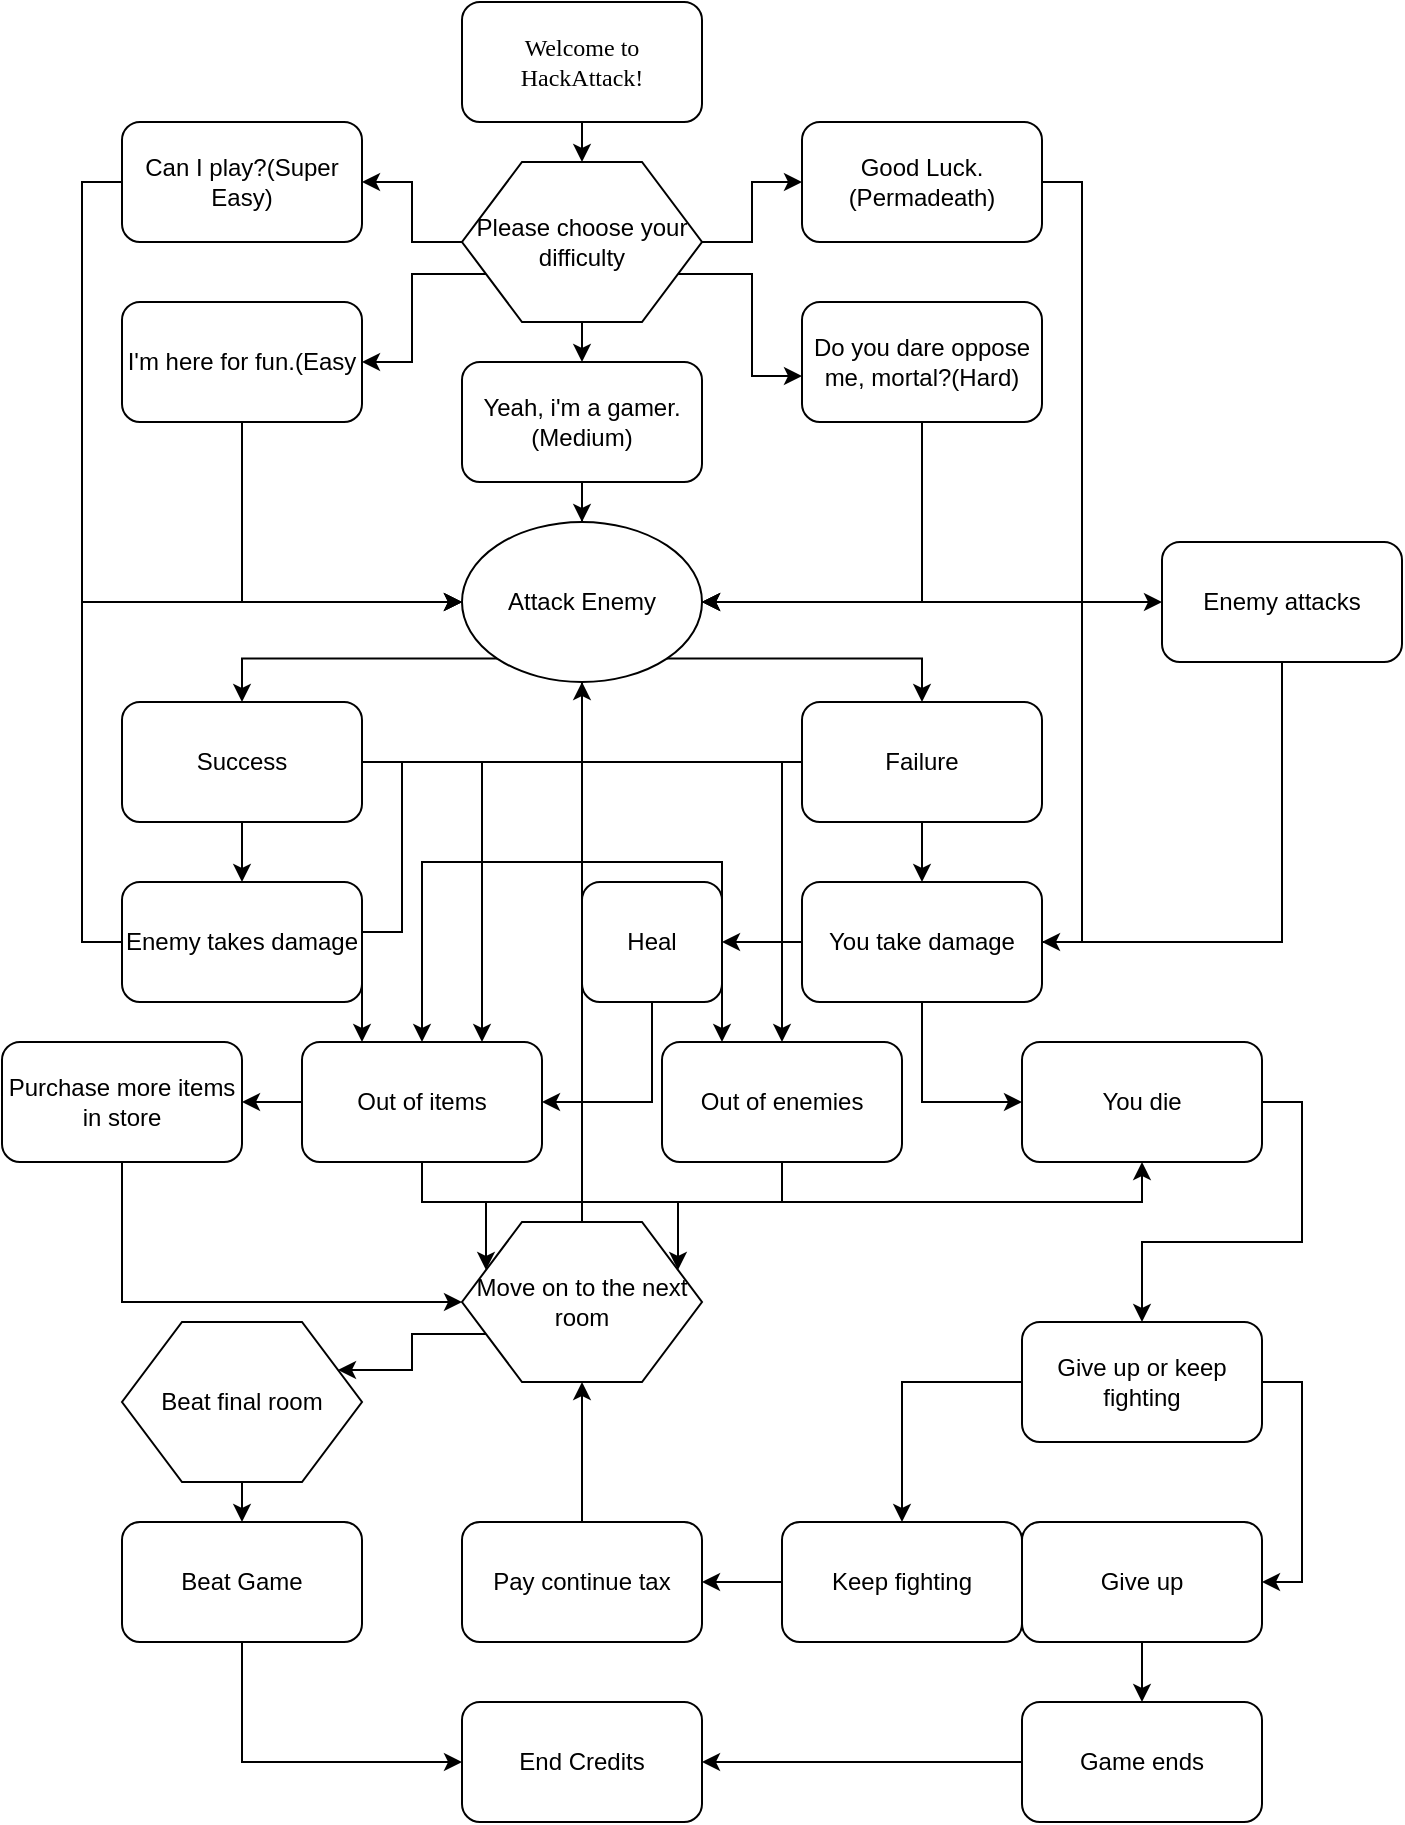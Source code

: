 <mxfile version="12.1.1" type="google" pages="1"><diagram id="biD_gZxstRuQ8mbDVCj4" name="Page-1"><mxGraphModel dx="928" dy="600" grid="1" gridSize="10" guides="1" tooltips="1" connect="1" arrows="1" fold="1" page="1" pageScale="1" pageWidth="850" pageHeight="1100" math="0" shadow="0"><root><mxCell id="0"/><mxCell id="1" parent="0"/><mxCell id="-Q0t3DgP7k81k6efwPK7-4" style="edgeStyle=orthogonalEdgeStyle;rounded=0;orthogonalLoop=1;jettySize=auto;html=1;exitX=0.5;exitY=1;exitDx=0;exitDy=0;entryX=0.5;entryY=0;entryDx=0;entryDy=0;" parent="1" source="-Q0t3DgP7k81k6efwPK7-1" target="-Q0t3DgP7k81k6efwPK7-2" edge="1"><mxGeometry relative="1" as="geometry"/></mxCell><mxCell id="-Q0t3DgP7k81k6efwPK7-1" value="&lt;font face=&quot;Times New Roman&quot;&gt;Welcome to HackAttack!&lt;/font&gt;" style="rounded=1;whiteSpace=wrap;html=1;" parent="1" vertex="1"><mxGeometry x="340" y="60" width="120" height="60" as="geometry"/></mxCell><mxCell id="-Q0t3DgP7k81k6efwPK7-11" style="edgeStyle=orthogonalEdgeStyle;rounded=0;orthogonalLoop=1;jettySize=auto;html=1;exitX=1;exitY=0.5;exitDx=0;exitDy=0;entryX=0;entryY=0.5;entryDx=0;entryDy=0;" parent="1" source="-Q0t3DgP7k81k6efwPK7-2" target="-Q0t3DgP7k81k6efwPK7-7" edge="1"><mxGeometry relative="1" as="geometry"/></mxCell><mxCell id="-Q0t3DgP7k81k6efwPK7-12" style="edgeStyle=orthogonalEdgeStyle;rounded=0;orthogonalLoop=1;jettySize=auto;html=1;exitX=0;exitY=0.5;exitDx=0;exitDy=0;entryX=1;entryY=0.5;entryDx=0;entryDy=0;" parent="1" source="-Q0t3DgP7k81k6efwPK7-2" target="-Q0t3DgP7k81k6efwPK7-5" edge="1"><mxGeometry relative="1" as="geometry"/></mxCell><mxCell id="-Q0t3DgP7k81k6efwPK7-13" style="edgeStyle=orthogonalEdgeStyle;rounded=0;orthogonalLoop=1;jettySize=auto;html=1;exitX=0;exitY=0.75;exitDx=0;exitDy=0;entryX=1;entryY=0.5;entryDx=0;entryDy=0;" parent="1" source="-Q0t3DgP7k81k6efwPK7-2" target="-Q0t3DgP7k81k6efwPK7-8" edge="1"><mxGeometry relative="1" as="geometry"/></mxCell><mxCell id="-Q0t3DgP7k81k6efwPK7-14" style="edgeStyle=orthogonalEdgeStyle;rounded=0;orthogonalLoop=1;jettySize=auto;html=1;exitX=1;exitY=0.75;exitDx=0;exitDy=0;entryX=0;entryY=0.617;entryDx=0;entryDy=0;entryPerimeter=0;" parent="1" source="-Q0t3DgP7k81k6efwPK7-2" target="-Q0t3DgP7k81k6efwPK7-9" edge="1"><mxGeometry relative="1" as="geometry"/></mxCell><mxCell id="-Q0t3DgP7k81k6efwPK7-15" style="edgeStyle=orthogonalEdgeStyle;rounded=0;orthogonalLoop=1;jettySize=auto;html=1;exitX=0.5;exitY=1;exitDx=0;exitDy=0;entryX=0.5;entryY=0;entryDx=0;entryDy=0;" parent="1" source="-Q0t3DgP7k81k6efwPK7-2" target="-Q0t3DgP7k81k6efwPK7-6" edge="1"><mxGeometry relative="1" as="geometry"/></mxCell><mxCell id="-Q0t3DgP7k81k6efwPK7-2" value="Please choose your difficulty" style="shape=hexagon;perimeter=hexagonPerimeter2;whiteSpace=wrap;html=1;" parent="1" vertex="1"><mxGeometry x="340" y="140" width="120" height="80" as="geometry"/></mxCell><mxCell id="-Q0t3DgP7k81k6efwPK7-20" style="edgeStyle=orthogonalEdgeStyle;rounded=0;orthogonalLoop=1;jettySize=auto;html=1;exitX=0;exitY=0.5;exitDx=0;exitDy=0;entryX=0;entryY=0.5;entryDx=0;entryDy=0;" parent="1" source="-Q0t3DgP7k81k6efwPK7-5" target="-Q0t3DgP7k81k6efwPK7-16" edge="1"><mxGeometry relative="1" as="geometry"/></mxCell><mxCell id="-Q0t3DgP7k81k6efwPK7-5" value="Can I play?(Super Easy)" style="rounded=1;whiteSpace=wrap;html=1;" parent="1" vertex="1"><mxGeometry x="170" y="120" width="120" height="60" as="geometry"/></mxCell><mxCell id="-Q0t3DgP7k81k6efwPK7-17" style="edgeStyle=orthogonalEdgeStyle;rounded=0;orthogonalLoop=1;jettySize=auto;html=1;exitX=0.5;exitY=1;exitDx=0;exitDy=0;" parent="1" source="-Q0t3DgP7k81k6efwPK7-6" target="-Q0t3DgP7k81k6efwPK7-16" edge="1"><mxGeometry relative="1" as="geometry"/></mxCell><mxCell id="-Q0t3DgP7k81k6efwPK7-6" value="Yeah, i'm a gamer.(Medium)" style="rounded=1;whiteSpace=wrap;html=1;" parent="1" vertex="1"><mxGeometry x="340" y="240" width="120" height="60" as="geometry"/></mxCell><mxCell id="-Q0t3DgP7k81k6efwPK7-21" style="edgeStyle=orthogonalEdgeStyle;rounded=0;orthogonalLoop=1;jettySize=auto;html=1;exitX=1;exitY=0.5;exitDx=0;exitDy=0;entryX=1;entryY=0.5;entryDx=0;entryDy=0;" parent="1" source="-Q0t3DgP7k81k6efwPK7-7" target="-Q0t3DgP7k81k6efwPK7-16" edge="1"><mxGeometry relative="1" as="geometry"/></mxCell><mxCell id="-Q0t3DgP7k81k6efwPK7-7" value="Good Luck.(Permadeath)" style="rounded=1;whiteSpace=wrap;html=1;" parent="1" vertex="1"><mxGeometry x="510" y="120" width="120" height="60" as="geometry"/></mxCell><mxCell id="-Q0t3DgP7k81k6efwPK7-19" style="edgeStyle=orthogonalEdgeStyle;rounded=0;orthogonalLoop=1;jettySize=auto;html=1;exitX=0.5;exitY=1;exitDx=0;exitDy=0;entryX=0;entryY=0.5;entryDx=0;entryDy=0;" parent="1" source="-Q0t3DgP7k81k6efwPK7-8" target="-Q0t3DgP7k81k6efwPK7-16" edge="1"><mxGeometry relative="1" as="geometry"><mxPoint x="290" y="320" as="targetPoint"/></mxGeometry></mxCell><mxCell id="-Q0t3DgP7k81k6efwPK7-8" value="I'm here for fun.(Easy" style="rounded=1;whiteSpace=wrap;html=1;" parent="1" vertex="1"><mxGeometry x="170" y="210" width="120" height="60" as="geometry"/></mxCell><mxCell id="-Q0t3DgP7k81k6efwPK7-18" style="edgeStyle=orthogonalEdgeStyle;rounded=0;orthogonalLoop=1;jettySize=auto;html=1;exitX=0.5;exitY=1;exitDx=0;exitDy=0;entryX=1;entryY=0.5;entryDx=0;entryDy=0;" parent="1" source="-Q0t3DgP7k81k6efwPK7-9" target="-Q0t3DgP7k81k6efwPK7-16" edge="1"><mxGeometry relative="1" as="geometry"><mxPoint x="480" y="332" as="targetPoint"/></mxGeometry></mxCell><mxCell id="-Q0t3DgP7k81k6efwPK7-9" value="Do you dare oppose me, mortal?(Hard)" style="rounded=1;whiteSpace=wrap;html=1;" parent="1" vertex="1"><mxGeometry x="510" y="210" width="120" height="60" as="geometry"/></mxCell><mxCell id="-Q0t3DgP7k81k6efwPK7-24" style="edgeStyle=orthogonalEdgeStyle;rounded=0;orthogonalLoop=1;jettySize=auto;html=1;exitX=0;exitY=1;exitDx=0;exitDy=0;entryX=0.5;entryY=0;entryDx=0;entryDy=0;" parent="1" source="-Q0t3DgP7k81k6efwPK7-16" target="-Q0t3DgP7k81k6efwPK7-22" edge="1"><mxGeometry relative="1" as="geometry"/></mxCell><mxCell id="-Q0t3DgP7k81k6efwPK7-27" style="edgeStyle=orthogonalEdgeStyle;rounded=0;orthogonalLoop=1;jettySize=auto;html=1;exitX=0.5;exitY=1;exitDx=0;exitDy=0;" parent="1" source="-Q0t3DgP7k81k6efwPK7-16" target="-Q0t3DgP7k81k6efwPK7-26" edge="1"><mxGeometry relative="1" as="geometry"/></mxCell><mxCell id="-Q0t3DgP7k81k6efwPK7-39" style="edgeStyle=orthogonalEdgeStyle;rounded=0;orthogonalLoop=1;jettySize=auto;html=1;exitX=0.5;exitY=1;exitDx=0;exitDy=0;entryX=0.25;entryY=0;entryDx=0;entryDy=0;" parent="1" source="-Q0t3DgP7k81k6efwPK7-16" target="-Q0t3DgP7k81k6efwPK7-37" edge="1"><mxGeometry relative="1" as="geometry"/></mxCell><mxCell id="-Q0t3DgP7k81k6efwPK7-53" style="edgeStyle=orthogonalEdgeStyle;rounded=0;orthogonalLoop=1;jettySize=auto;html=1;exitX=1;exitY=0.5;exitDx=0;exitDy=0;" parent="1" source="-Q0t3DgP7k81k6efwPK7-16" target="-Q0t3DgP7k81k6efwPK7-52" edge="1"><mxGeometry relative="1" as="geometry"/></mxCell><mxCell id="-Q0t3DgP7k81k6efwPK7-16" value="Attack Enemy" style="ellipse;whiteSpace=wrap;html=1;" parent="1" vertex="1"><mxGeometry x="340" y="320" width="120" height="80" as="geometry"/></mxCell><mxCell id="-Q0t3DgP7k81k6efwPK7-29" style="edgeStyle=orthogonalEdgeStyle;rounded=0;orthogonalLoop=1;jettySize=auto;html=1;exitX=1;exitY=0.5;exitDx=0;exitDy=0;entryX=0.25;entryY=0;entryDx=0;entryDy=0;" parent="1" source="-Q0t3DgP7k81k6efwPK7-22" target="-Q0t3DgP7k81k6efwPK7-26" edge="1"><mxGeometry relative="1" as="geometry"/></mxCell><mxCell id="-Q0t3DgP7k81k6efwPK7-32" style="edgeStyle=orthogonalEdgeStyle;rounded=0;orthogonalLoop=1;jettySize=auto;html=1;exitX=0.5;exitY=1;exitDx=0;exitDy=0;" parent="1" source="-Q0t3DgP7k81k6efwPK7-22" target="-Q0t3DgP7k81k6efwPK7-30" edge="1"><mxGeometry relative="1" as="geometry"/></mxCell><mxCell id="-Q0t3DgP7k81k6efwPK7-38" style="edgeStyle=orthogonalEdgeStyle;rounded=0;orthogonalLoop=1;jettySize=auto;html=1;exitX=1;exitY=0.5;exitDx=0;exitDy=0;entryX=0.5;entryY=0;entryDx=0;entryDy=0;" parent="1" source="-Q0t3DgP7k81k6efwPK7-22" target="-Q0t3DgP7k81k6efwPK7-37" edge="1"><mxGeometry relative="1" as="geometry"/></mxCell><mxCell id="-Q0t3DgP7k81k6efwPK7-22" value="Success" style="rounded=1;whiteSpace=wrap;html=1;" parent="1" vertex="1"><mxGeometry x="170" y="410" width="120" height="60" as="geometry"/></mxCell><mxCell id="-Q0t3DgP7k81k6efwPK7-28" style="edgeStyle=orthogonalEdgeStyle;rounded=0;orthogonalLoop=1;jettySize=auto;html=1;exitX=0;exitY=0.5;exitDx=0;exitDy=0;entryX=0.75;entryY=0;entryDx=0;entryDy=0;" parent="1" source="-Q0t3DgP7k81k6efwPK7-23" target="-Q0t3DgP7k81k6efwPK7-26" edge="1"><mxGeometry relative="1" as="geometry"/></mxCell><mxCell id="-Q0t3DgP7k81k6efwPK7-34" style="edgeStyle=orthogonalEdgeStyle;rounded=0;orthogonalLoop=1;jettySize=auto;html=1;exitX=0.5;exitY=1;exitDx=0;exitDy=0;entryX=0.5;entryY=0;entryDx=0;entryDy=0;" parent="1" source="-Q0t3DgP7k81k6efwPK7-23" target="-Q0t3DgP7k81k6efwPK7-31" edge="1"><mxGeometry relative="1" as="geometry"/></mxCell><mxCell id="-Q0t3DgP7k81k6efwPK7-23" value="Failure" style="rounded=1;whiteSpace=wrap;html=1;" parent="1" vertex="1"><mxGeometry x="510" y="410" width="120" height="60" as="geometry"/></mxCell><mxCell id="-Q0t3DgP7k81k6efwPK7-25" style="edgeStyle=orthogonalEdgeStyle;rounded=0;orthogonalLoop=1;jettySize=auto;html=1;exitX=1;exitY=1;exitDx=0;exitDy=0;entryX=0.5;entryY=0;entryDx=0;entryDy=0;" parent="1" source="-Q0t3DgP7k81k6efwPK7-16" target="-Q0t3DgP7k81k6efwPK7-23" edge="1"><mxGeometry relative="1" as="geometry"/></mxCell><mxCell id="-Q0t3DgP7k81k6efwPK7-41" value="" style="edgeStyle=orthogonalEdgeStyle;rounded=0;orthogonalLoop=1;jettySize=auto;html=1;" parent="1" source="-Q0t3DgP7k81k6efwPK7-26" target="-Q0t3DgP7k81k6efwPK7-40" edge="1"><mxGeometry relative="1" as="geometry"/></mxCell><mxCell id="-Q0t3DgP7k81k6efwPK7-44" style="edgeStyle=orthogonalEdgeStyle;rounded=0;orthogonalLoop=1;jettySize=auto;html=1;exitX=0.5;exitY=1;exitDx=0;exitDy=0;entryX=0;entryY=0.25;entryDx=0;entryDy=0;" parent="1" source="-Q0t3DgP7k81k6efwPK7-26" target="-Q0t3DgP7k81k6efwPK7-42" edge="1"><mxGeometry relative="1" as="geometry"/></mxCell><mxCell id="-Q0t3DgP7k81k6efwPK7-61" style="edgeStyle=orthogonalEdgeStyle;rounded=0;orthogonalLoop=1;jettySize=auto;html=1;exitX=0.5;exitY=1;exitDx=0;exitDy=0;entryX=0.5;entryY=1;entryDx=0;entryDy=0;" parent="1" source="-Q0t3DgP7k81k6efwPK7-26" target="-Q0t3DgP7k81k6efwPK7-55" edge="1"><mxGeometry relative="1" as="geometry"/></mxCell><mxCell id="-Q0t3DgP7k81k6efwPK7-26" value="Out of items" style="rounded=1;whiteSpace=wrap;html=1;" parent="1" vertex="1"><mxGeometry x="260" y="580" width="120" height="60" as="geometry"/></mxCell><mxCell id="-Q0t3DgP7k81k6efwPK7-43" style="edgeStyle=orthogonalEdgeStyle;rounded=0;orthogonalLoop=1;jettySize=auto;html=1;exitX=0.5;exitY=1;exitDx=0;exitDy=0;entryX=0;entryY=0.5;entryDx=0;entryDy=0;" parent="1" source="-Q0t3DgP7k81k6efwPK7-40" target="-Q0t3DgP7k81k6efwPK7-42" edge="1"><mxGeometry relative="1" as="geometry"/></mxCell><mxCell id="-Q0t3DgP7k81k6efwPK7-40" value="Purchase more items in store" style="rounded=1;whiteSpace=wrap;html=1;" parent="1" vertex="1"><mxGeometry x="110" y="580" width="120" height="60" as="geometry"/></mxCell><mxCell id="-Q0t3DgP7k81k6efwPK7-35" style="edgeStyle=orthogonalEdgeStyle;rounded=0;orthogonalLoop=1;jettySize=auto;html=1;exitX=0;exitY=0.5;exitDx=0;exitDy=0;entryX=0;entryY=0.5;entryDx=0;entryDy=0;" parent="1" source="-Q0t3DgP7k81k6efwPK7-30" target="-Q0t3DgP7k81k6efwPK7-16" edge="1"><mxGeometry relative="1" as="geometry"/></mxCell><mxCell id="-Q0t3DgP7k81k6efwPK7-30" value="Enemy takes damage" style="rounded=1;whiteSpace=wrap;html=1;" parent="1" vertex="1"><mxGeometry x="170" y="500" width="120" height="60" as="geometry"/></mxCell><mxCell id="-Q0t3DgP7k81k6efwPK7-36" style="edgeStyle=orthogonalEdgeStyle;rounded=0;orthogonalLoop=1;jettySize=auto;html=1;exitX=1;exitY=0.5;exitDx=0;exitDy=0;entryX=1;entryY=0.5;entryDx=0;entryDy=0;" parent="1" source="-Q0t3DgP7k81k6efwPK7-31" target="-Q0t3DgP7k81k6efwPK7-16" edge="1"><mxGeometry relative="1" as="geometry"/></mxCell><mxCell id="-Q0t3DgP7k81k6efwPK7-56" style="edgeStyle=orthogonalEdgeStyle;rounded=0;orthogonalLoop=1;jettySize=auto;html=1;exitX=0.5;exitY=1;exitDx=0;exitDy=0;entryX=0;entryY=0.5;entryDx=0;entryDy=0;" parent="1" source="-Q0t3DgP7k81k6efwPK7-31" target="-Q0t3DgP7k81k6efwPK7-55" edge="1"><mxGeometry relative="1" as="geometry"/></mxCell><mxCell id="-Q0t3DgP7k81k6efwPK7-58" style="edgeStyle=orthogonalEdgeStyle;rounded=0;orthogonalLoop=1;jettySize=auto;html=1;exitX=0;exitY=0.5;exitDx=0;exitDy=0;entryX=1;entryY=0.5;entryDx=0;entryDy=0;" parent="1" source="-Q0t3DgP7k81k6efwPK7-31" target="-Q0t3DgP7k81k6efwPK7-57" edge="1"><mxGeometry relative="1" as="geometry"/></mxCell><mxCell id="-Q0t3DgP7k81k6efwPK7-31" value="You take damage" style="rounded=1;whiteSpace=wrap;html=1;" parent="1" vertex="1"><mxGeometry x="510" y="500" width="120" height="60" as="geometry"/></mxCell><mxCell id="-Q0t3DgP7k81k6efwPK7-45" style="edgeStyle=orthogonalEdgeStyle;rounded=0;orthogonalLoop=1;jettySize=auto;html=1;exitX=0.5;exitY=1;exitDx=0;exitDy=0;entryX=1;entryY=0.25;entryDx=0;entryDy=0;" parent="1" source="-Q0t3DgP7k81k6efwPK7-37" target="-Q0t3DgP7k81k6efwPK7-42" edge="1"><mxGeometry relative="1" as="geometry"/></mxCell><mxCell id="-Q0t3DgP7k81k6efwPK7-37" value="Out of enemies" style="rounded=1;whiteSpace=wrap;html=1;" parent="1" vertex="1"><mxGeometry x="440" y="580" width="120" height="60" as="geometry"/></mxCell><mxCell id="-Q0t3DgP7k81k6efwPK7-51" style="edgeStyle=orthogonalEdgeStyle;rounded=0;orthogonalLoop=1;jettySize=auto;html=1;exitX=0.5;exitY=0;exitDx=0;exitDy=0;" parent="1" source="-Q0t3DgP7k81k6efwPK7-42" target="-Q0t3DgP7k81k6efwPK7-16" edge="1"><mxGeometry relative="1" as="geometry"/></mxCell><mxCell id="8TDFEgr8wwpvE8IGlwL8-22" style="edgeStyle=orthogonalEdgeStyle;rounded=0;orthogonalLoop=1;jettySize=auto;html=1;exitX=0;exitY=0.75;exitDx=0;exitDy=0;entryX=1;entryY=0.25;entryDx=0;entryDy=0;" edge="1" parent="1" source="-Q0t3DgP7k81k6efwPK7-42" target="8TDFEgr8wwpvE8IGlwL8-20"><mxGeometry relative="1" as="geometry"/></mxCell><mxCell id="-Q0t3DgP7k81k6efwPK7-42" value="Move on to the next room" style="shape=hexagon;perimeter=hexagonPerimeter2;whiteSpace=wrap;html=1;" parent="1" vertex="1"><mxGeometry x="340" y="670" width="120" height="80" as="geometry"/></mxCell><mxCell id="-Q0t3DgP7k81k6efwPK7-54" style="edgeStyle=orthogonalEdgeStyle;rounded=0;orthogonalLoop=1;jettySize=auto;html=1;exitX=0.5;exitY=1;exitDx=0;exitDy=0;entryX=1;entryY=0.5;entryDx=0;entryDy=0;" parent="1" source="-Q0t3DgP7k81k6efwPK7-52" target="-Q0t3DgP7k81k6efwPK7-31" edge="1"><mxGeometry relative="1" as="geometry"/></mxCell><mxCell id="-Q0t3DgP7k81k6efwPK7-52" value="Enemy attacks" style="rounded=1;whiteSpace=wrap;html=1;" parent="1" vertex="1"><mxGeometry x="690" y="330" width="120" height="60" as="geometry"/></mxCell><mxCell id="8TDFEgr8wwpvE8IGlwL8-3" style="edgeStyle=orthogonalEdgeStyle;rounded=0;orthogonalLoop=1;jettySize=auto;html=1;exitX=1;exitY=0.5;exitDx=0;exitDy=0;entryX=0.5;entryY=0;entryDx=0;entryDy=0;" edge="1" parent="1" source="-Q0t3DgP7k81k6efwPK7-55" target="8TDFEgr8wwpvE8IGlwL8-2"><mxGeometry relative="1" as="geometry"/></mxCell><mxCell id="-Q0t3DgP7k81k6efwPK7-55" value="You die" style="rounded=1;whiteSpace=wrap;html=1;" parent="1" vertex="1"><mxGeometry x="620" y="580" width="120" height="60" as="geometry"/></mxCell><mxCell id="-Q0t3DgP7k81k6efwPK7-60" style="edgeStyle=orthogonalEdgeStyle;rounded=0;orthogonalLoop=1;jettySize=auto;html=1;exitX=0.5;exitY=1;exitDx=0;exitDy=0;entryX=1;entryY=0.5;entryDx=0;entryDy=0;" parent="1" source="-Q0t3DgP7k81k6efwPK7-57" target="-Q0t3DgP7k81k6efwPK7-26" edge="1"><mxGeometry relative="1" as="geometry"/></mxCell><mxCell id="-Q0t3DgP7k81k6efwPK7-57" value="Heal" style="rounded=1;whiteSpace=wrap;html=1;" parent="1" vertex="1"><mxGeometry x="400" y="500" width="70" height="60" as="geometry"/></mxCell><mxCell id="8TDFEgr8wwpvE8IGlwL8-13" style="edgeStyle=orthogonalEdgeStyle;rounded=0;orthogonalLoop=1;jettySize=auto;html=1;exitX=0.5;exitY=1;exitDx=0;exitDy=0;entryX=0.5;entryY=0;entryDx=0;entryDy=0;" edge="1" parent="1" source="8TDFEgr8wwpvE8IGlwL8-1" target="8TDFEgr8wwpvE8IGlwL8-12"><mxGeometry relative="1" as="geometry"/></mxCell><mxCell id="8TDFEgr8wwpvE8IGlwL8-1" value="Give up" style="rounded=1;whiteSpace=wrap;html=1;" vertex="1" parent="1"><mxGeometry x="620" y="820" width="120" height="60" as="geometry"/></mxCell><mxCell id="8TDFEgr8wwpvE8IGlwL8-7" style="edgeStyle=orthogonalEdgeStyle;rounded=0;orthogonalLoop=1;jettySize=auto;html=1;exitX=0;exitY=0.5;exitDx=0;exitDy=0;entryX=0.5;entryY=0;entryDx=0;entryDy=0;" edge="1" parent="1" source="8TDFEgr8wwpvE8IGlwL8-2" target="8TDFEgr8wwpvE8IGlwL8-5"><mxGeometry relative="1" as="geometry"/></mxCell><mxCell id="8TDFEgr8wwpvE8IGlwL8-11" style="edgeStyle=orthogonalEdgeStyle;rounded=0;orthogonalLoop=1;jettySize=auto;html=1;exitX=1;exitY=0.5;exitDx=0;exitDy=0;entryX=1;entryY=0.5;entryDx=0;entryDy=0;" edge="1" parent="1" source="8TDFEgr8wwpvE8IGlwL8-2" target="8TDFEgr8wwpvE8IGlwL8-1"><mxGeometry relative="1" as="geometry"/></mxCell><mxCell id="8TDFEgr8wwpvE8IGlwL8-2" value="Give up or keep fighting" style="rounded=1;whiteSpace=wrap;html=1;" vertex="1" parent="1"><mxGeometry x="620" y="720" width="120" height="60" as="geometry"/></mxCell><mxCell id="8TDFEgr8wwpvE8IGlwL8-8" style="edgeStyle=orthogonalEdgeStyle;rounded=0;orthogonalLoop=1;jettySize=auto;html=1;exitX=0;exitY=0.5;exitDx=0;exitDy=0;entryX=1;entryY=0.5;entryDx=0;entryDy=0;" edge="1" parent="1" source="8TDFEgr8wwpvE8IGlwL8-5" target="8TDFEgr8wwpvE8IGlwL8-6"><mxGeometry relative="1" as="geometry"/></mxCell><mxCell id="8TDFEgr8wwpvE8IGlwL8-5" value="Keep fighting" style="rounded=1;whiteSpace=wrap;html=1;" vertex="1" parent="1"><mxGeometry x="500" y="820" width="120" height="60" as="geometry"/></mxCell><mxCell id="8TDFEgr8wwpvE8IGlwL8-14" style="edgeStyle=orthogonalEdgeStyle;rounded=0;orthogonalLoop=1;jettySize=auto;html=1;exitX=0.5;exitY=0;exitDx=0;exitDy=0;entryX=0.5;entryY=1;entryDx=0;entryDy=0;" edge="1" parent="1" source="8TDFEgr8wwpvE8IGlwL8-6" target="-Q0t3DgP7k81k6efwPK7-42"><mxGeometry relative="1" as="geometry"/></mxCell><mxCell id="8TDFEgr8wwpvE8IGlwL8-6" value="Pay continue tax" style="rounded=1;whiteSpace=wrap;html=1;" vertex="1" parent="1"><mxGeometry x="340" y="820" width="120" height="60" as="geometry"/></mxCell><mxCell id="8TDFEgr8wwpvE8IGlwL8-16" style="edgeStyle=orthogonalEdgeStyle;rounded=0;orthogonalLoop=1;jettySize=auto;html=1;exitX=0;exitY=0.5;exitDx=0;exitDy=0;" edge="1" parent="1" source="8TDFEgr8wwpvE8IGlwL8-12" target="8TDFEgr8wwpvE8IGlwL8-15"><mxGeometry relative="1" as="geometry"/></mxCell><mxCell id="8TDFEgr8wwpvE8IGlwL8-12" value="Game ends" style="rounded=1;whiteSpace=wrap;html=1;" vertex="1" parent="1"><mxGeometry x="620" y="910" width="120" height="60" as="geometry"/></mxCell><mxCell id="8TDFEgr8wwpvE8IGlwL8-15" value="End Credits" style="rounded=1;whiteSpace=wrap;html=1;" vertex="1" parent="1"><mxGeometry x="340" y="910" width="120" height="60" as="geometry"/></mxCell><mxCell id="8TDFEgr8wwpvE8IGlwL8-18" style="edgeStyle=orthogonalEdgeStyle;rounded=0;orthogonalLoop=1;jettySize=auto;html=1;exitX=0.5;exitY=1;exitDx=0;exitDy=0;entryX=0;entryY=0.5;entryDx=0;entryDy=0;" edge="1" parent="1" source="8TDFEgr8wwpvE8IGlwL8-17" target="8TDFEgr8wwpvE8IGlwL8-15"><mxGeometry relative="1" as="geometry"/></mxCell><mxCell id="8TDFEgr8wwpvE8IGlwL8-17" value="Beat Game" style="rounded=1;whiteSpace=wrap;html=1;" vertex="1" parent="1"><mxGeometry x="170" y="820" width="120" height="60" as="geometry"/></mxCell><mxCell id="8TDFEgr8wwpvE8IGlwL8-23" style="edgeStyle=orthogonalEdgeStyle;rounded=0;orthogonalLoop=1;jettySize=auto;html=1;exitX=0.5;exitY=1;exitDx=0;exitDy=0;entryX=0.5;entryY=0;entryDx=0;entryDy=0;" edge="1" parent="1" source="8TDFEgr8wwpvE8IGlwL8-20" target="8TDFEgr8wwpvE8IGlwL8-17"><mxGeometry relative="1" as="geometry"/></mxCell><mxCell id="8TDFEgr8wwpvE8IGlwL8-20" value="Beat final room" style="shape=hexagon;perimeter=hexagonPerimeter2;whiteSpace=wrap;html=1;" vertex="1" parent="1"><mxGeometry x="170" y="720" width="120" height="80" as="geometry"/></mxCell></root></mxGraphModel></diagram></mxfile>